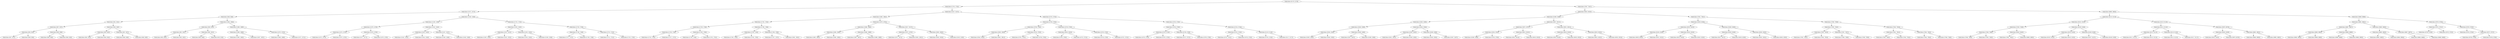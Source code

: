 digraph G{
1416631726 [label="Node{data=[5179, 5179]}"]
1416631726 -> 1461639549
1461639549 [label="Node{data=[1754, 1754]}"]
1461639549 -> 644616263
644616263 [label="Node{data=[1072, 1072]}"]
644616263 -> 1276806935
1276806935 [label="Node{data=[849, 849]}"]
1276806935 -> 403908191
403908191 [label="Node{data=[841, 841]}"]
403908191 -> 963100945
963100945 [label="Node{data=[837, 837]}"]
963100945 -> 2135887954
2135887954 [label="Node{data=[835, 835]}"]
2135887954 -> 1735721619
1735721619 [label="Node{data=[827, 827]}"]
2135887954 -> 1725297148
1725297148 [label="Node{data=[836, 836]}"]
963100945 -> 1631439742
1631439742 [label="Node{data=[839, 839]}"]
1631439742 -> 1727498891
1727498891 [label="Node{data=[838, 838]}"]
1631439742 -> 693730652
693730652 [label="Node{data=[840, 840]}"]
403908191 -> 1615471514
1615471514 [label="Node{data=[845, 845]}"]
1615471514 -> 1872978646
1872978646 [label="Node{data=[843, 843]}"]
1872978646 -> 903487099
903487099 [label="Node{data=[842, 842]}"]
1872978646 -> 1460348417
1460348417 [label="Node{data=[844, 844]}"]
1615471514 -> 1726781833
1726781833 [label="Node{data=[847, 847]}"]
1726781833 -> 305001040
305001040 [label="Node{data=[846, 846]}"]
1726781833 -> 2002853800
2002853800 [label="Node{data=[848, 848]}"]
1276806935 -> 2043937899
2043937899 [label="Node{data=[1064, 1064]}"]
2043937899 -> 2079779337
2079779337 [label="Node{data=[853, 853]}"]
2079779337 -> 104085589
104085589 [label="Node{data=[851, 851]}"]
104085589 -> 2044193636
2044193636 [label="Node{data=[850, 850]}"]
104085589 -> 544825193
544825193 [label="Node{data=[852, 852]}"]
2079779337 -> 1821593549
1821593549 [label="Node{data=[901, 901]}"]
1821593549 -> 1262630042
1262630042 [label="Node{data=[856, 856]}"]
1821593549 -> 227043933
227043933 [label="Node{data=[919, 919]}"]
2043937899 -> 1734405778
1734405778 [label="Node{data=[1068, 1068]}"]
1734405778 -> 301676692
301676692 [label="Node{data=[1066, 1066]}"]
301676692 -> 1271343317
1271343317 [label="Node{data=[1065, 1065]}"]
301676692 -> 97745266
97745266 [label="Node{data=[1067, 1067]}"]
1734405778 -> 1697055524
1697055524 [label="Node{data=[1070, 1070]}"]
1697055524 -> 760260748
760260748 [label="Node{data=[1069, 1069]}"]
1697055524 -> 1604562035
1604562035 [label="Node{data=[1071, 1071]}"]
644616263 -> 1101354524
1101354524 [label="Node{data=[1549, 1549]}"]
1101354524 -> 482755375
482755375 [label="Node{data=[1106, 1106]}"]
482755375 -> 880450803
880450803 [label="Node{data=[1076, 1076]}"]
880450803 -> 1995996731
1995996731 [label="Node{data=[1074, 1074]}"]
1995996731 -> 495371086
495371086 [label="Node{data=[1073, 1073]}"]
1995996731 -> 863450346
863450346 [label="Node{data=[1075, 1075]}"]
880450803 -> 1401600883
1401600883 [label="Node{data=[1078, 1078]}"]
1401600883 -> 1723207327
1723207327 [label="Node{data=[1077, 1077]}"]
1401600883 -> 1300315572
1300315572 [label="Node{data=[1079, 1079]}"]
482755375 -> 1197179018
1197179018 [label="Node{data=[1545, 1545]}"]
1197179018 -> 1099758129
1099758129 [label="Node{data=[1543, 1543]}"]
1099758129 -> 387503721
387503721 [label="Node{data=[1542, 1542]}"]
1099758129 -> 1395668387
1395668387 [label="Node{data=[1544, 1544]}"]
1197179018 -> 1223991455
1223991455 [label="Node{data=[1547, 1547]}"]
1223991455 -> 1846511298
1846511298 [label="Node{data=[1546, 1546]}"]
1223991455 -> 1073065716
1073065716 [label="Node{data=[1548, 1548]}"]
1101354524 -> 1832520068
1832520068 [label="Node{data=[1722, 1722]}"]
1832520068 -> 2604260
2604260 [label="Node{data=[1553, 1553]}"]
2604260 -> 311169972
311169972 [label="Node{data=[1551, 1551]}"]
311169972 -> 1871135
1871135 [label="Node{data=[1550, 1550]}"]
311169972 -> 1029161649
1029161649 [label="Node{data=[1552, 1552]}"]
2604260 -> 11176291
11176291 [label="Node{data=[1555, 1555]}"]
11176291 -> 1917401969
1917401969 [label="Node{data=[1554, 1554]}"]
11176291 -> 374944850
374944850 [label="Node{data=[1556, 1556]}"]
1832520068 -> 353910370
353910370 [label="Node{data=[1750, 1750]}"]
353910370 -> 1093487667
1093487667 [label="Node{data=[1748, 1748]}"]
1093487667 -> 2055501268
2055501268 [label="Node{data=[1747, 1747]}"]
1093487667 -> 631256434
631256434 [label="Node{data=[1749, 1749]}"]
353910370 -> 1906308234
1906308234 [label="Node{data=[1752, 1752]}"]
1906308234 -> 1517843038
1517843038 [label="Node{data=[1751, 1751]}"]
1906308234 -> 59475472
59475472 [label="Node{data=[1753, 1753]}"]
1461639549 -> 665073846
665073846 [label="Node{data=[3107, 3107]}"]
665073846 -> 697414508
697414508 [label="Node{data=[1862, 1862]}"]
697414508 -> 820170370
820170370 [label="Node{data=[1762, 1762]}"]
820170370 -> 1871082888
1871082888 [label="Node{data=[1758, 1758]}"]
1871082888 -> 1767997766
1767997766 [label="Node{data=[1756, 1756]}"]
1767997766 -> 1297044949
1297044949 [label="Node{data=[1755, 1755]}"]
1767997766 -> 1811878944
1811878944 [label="Node{data=[1757, 1757]}"]
1871082888 -> 923338466
923338466 [label="Node{data=[1760, 1760]}"]
923338466 -> 1376242420
1376242420 [label="Node{data=[1759, 1759]}"]
923338466 -> 1708248220
1708248220 [label="Node{data=[1761, 1761]}"]
820170370 -> 1981585938
1981585938 [label="Node{data=[1766, 1766]}"]
1981585938 -> 165526565
165526565 [label="Node{data=[1764, 1764]}"]
165526565 -> 1700894592
1700894592 [label="Node{data=[1763, 1763]}"]
165526565 -> 247399068
247399068 [label="Node{data=[1765, 1765]}"]
1981585938 -> 484558163
484558163 [label="Node{data=[1768, 1768]}"]
484558163 -> 2025422462
2025422462 [label="Node{data=[1767, 1767]}"]
484558163 -> 286075774
286075774 [label="Node{data=[1861, 1861]}"]
697414508 -> 1733324833
1733324833 [label="Node{data=[1870, 1870]}"]
1733324833 -> 1963584197
1963584197 [label="Node{data=[1866, 1866]}"]
1963584197 -> 1181757588
1181757588 [label="Node{data=[1864, 1864]}"]
1181757588 -> 1054778879
1054778879 [label="Node{data=[1863, 1863]}"]
1181757588 -> 1525353341
1525353341 [label="Node{data=[1865, 1865]}"]
1963584197 -> 1611566375
1611566375 [label="Node{data=[1868, 1868]}"]
1611566375 -> 666756386
666756386 [label="Node{data=[1867, 1867]}"]
1611566375 -> 1820806519
1820806519 [label="Node{data=[1869, 1869]}"]
1733324833 -> 1857356665
1857356665 [label="Node{data=[3017, 3017]}"]
1857356665 -> 2059852861
2059852861 [label="Node{data=[1872, 1872]}"]
2059852861 -> 848999090
848999090 [label="Node{data=[1871, 1871]}"]
2059852861 -> 1688255843
1688255843 [label="Node{data=[2631, 2631]}"]
1857356665 -> 583586885
583586885 [label="Node{data=[3082, 3082]}"]
583586885 -> 1856230165
1856230165 [label="Node{data=[3035, 3035]}"]
583586885 -> 164356945
164356945 [label="Node{data=[3100, 3100]}"]
665073846 -> 1759583406
1759583406 [label="Node{data=[4732, 4732]}"]
1759583406 -> 208639755
208639755 [label="Node{data=[3794, 3794]}"]
208639755 -> 2091177704
2091177704 [label="Node{data=[3790, 3790]}"]
2091177704 -> 715354950
715354950 [label="Node{data=[3383, 3383]}"]
715354950 -> 1246174928
1246174928 [label="Node{data=[3344, 3344]}"]
715354950 -> 987766620
987766620 [label="Node{data=[3651, 3651]}"]
2091177704 -> 1613335934
1613335934 [label="Node{data=[3792, 3792]}"]
1613335934 -> 1361181566
1361181566 [label="Node{data=[3791, 3791]}"]
1613335934 -> 593681940
593681940 [label="Node{data=[3793, 3793]}"]
208639755 -> 432156635
432156635 [label="Node{data=[4728, 4728]}"]
432156635 -> 900469728
900469728 [label="Node{data=[3919, 3919]}"]
900469728 -> 1795744800
1795744800 [label="Node{data=[3795, 3795]}"]
900469728 -> 1580139819
1580139819 [label="Node{data=[4722, 4722]}"]
432156635 -> 1453020610
1453020610 [label="Node{data=[4730, 4730]}"]
1453020610 -> 66940898
66940898 [label="Node{data=[4729, 4729]}"]
1453020610 -> 804827737
804827737 [label="Node{data=[4731, 4731]}"]
1759583406 -> 156826832
156826832 [label="Node{data=[4740, 4740]}"]
156826832 -> 90279292
90279292 [label="Node{data=[4736, 4736]}"]
90279292 -> 1837854797
1837854797 [label="Node{data=[4734, 4734]}"]
1837854797 -> 126578143
126578143 [label="Node{data=[4733, 4733]}"]
1837854797 -> 1241231234
1241231234 [label="Node{data=[4735, 4735]}"]
90279292 -> 1090048428
1090048428 [label="Node{data=[4738, 4738]}"]
1090048428 -> 1992808678
1992808678 [label="Node{data=[4737, 4737]}"]
1090048428 -> 712947316
712947316 [label="Node{data=[4739, 4739]}"]
156826832 -> 1055759110
1055759110 [label="Node{data=[4744, 4744]}"]
1055759110 -> 949897414
949897414 [label="Node{data=[4742, 4742]}"]
949897414 -> 1884731355
1884731355 [label="Node{data=[4741, 4741]}"]
949897414 -> 801399475
801399475 [label="Node{data=[4743, 4743]}"]
1055759110 -> 2099509734
2099509734 [label="Node{data=[5116, 5116]}"]
2099509734 -> 934364924
934364924 [label="Node{data=[4745, 4745]}"]
2099509734 -> 1922881470
1922881470 [label="Node{data=[5117, 5117]}"]
1416631726 -> 2118251172
2118251172 [label="Node{data=[7847, 7847]}"]
2118251172 -> 474994755
474994755 [label="Node{data=[6025, 6025]}"]
474994755 -> 569699216
569699216 [label="Node{data=[5298, 5298]}"]
569699216 -> 893516087
893516087 [label="Node{data=[5290, 5290]}"]
893516087 -> 1155856873
1155856873 [label="Node{data=[5286, 5286]}"]
1155856873 -> 646692086
646692086 [label="Node{data=[5284, 5284]}"]
646692086 -> 539323356
539323356 [label="Node{data=[5283, 5283]}"]
646692086 -> 446150318
446150318 [label="Node{data=[5285, 5285]}"]
1155856873 -> 2044673956
2044673956 [label="Node{data=[5288, 5288]}"]
2044673956 -> 38289509
38289509 [label="Node{data=[5287, 5287]}"]
2044673956 -> 163098747
163098747 [label="Node{data=[5289, 5289]}"]
893516087 -> 784155940
784155940 [label="Node{data=[5294, 5294]}"]
784155940 -> 782200136
782200136 [label="Node{data=[5292, 5292]}"]
782200136 -> 1855216534
1855216534 [label="Node{data=[5291, 5291]}"]
782200136 -> 585307479
585307479 [label="Node{data=[5293, 5293]}"]
784155940 -> 1714679882
1714679882 [label="Node{data=[5296, 5296]}"]
1714679882 -> 865285353
865285353 [label="Node{data=[5295, 5295]}"]
1714679882 -> 2140635622
2140635622 [label="Node{data=[5297, 5297]}"]
569699216 -> 1164212974
1164212974 [label="Node{data=[6017, 6017]}"]
1164212974 -> 1017930664
1017930664 [label="Node{data=[5872, 5872]}"]
1017930664 -> 380775592
380775592 [label="Node{data=[5334, 5334]}"]
380775592 -> 1432946473
1432946473 [label="Node{data=[5299, 5299]}"]
380775592 -> 868004960
868004960 [label="Node{data=[5783, 5783]}"]
1017930664 -> 1817321628
1817321628 [label="Node{data=[6015, 6015]}"]
1817321628 -> 1795331794
1795331794 [label="Node{data=[6014, 6014]}"]
1817321628 -> 1984926932
1984926932 [label="Node{data=[6016, 6016]}"]
1164212974 -> 545661385
545661385 [label="Node{data=[6021, 6021]}"]
545661385 -> 1563276165
1563276165 [label="Node{data=[6019, 6019]}"]
1563276165 -> 577116916
577116916 [label="Node{data=[6018, 6018]}"]
1563276165 -> 671466328
671466328 [label="Node{data=[6020, 6020]}"]
545661385 -> 966539256
966539256 [label="Node{data=[6023, 6023]}"]
966539256 -> 161286869
161286869 [label="Node{data=[6022, 6022]}"]
966539256 -> 457048232
457048232 [label="Node{data=[6024, 6024]}"]
474994755 -> 497491860
497491860 [label="Node{data=[7831, 7831]}"]
497491860 -> 1172101167
1172101167 [label="Node{data=[6256, 6256]}"]
1172101167 -> 620145123
620145123 [label="Node{data=[6252, 6252]}"]
620145123 -> 1327945365
1327945365 [label="Node{data=[6184, 6184]}"]
1327945365 -> 1792551770
1792551770 [label="Node{data=[6026, 6026]}"]
1327945365 -> 1239849870
1239849870 [label="Node{data=[6251, 6251]}"]
620145123 -> 1489935072
1489935072 [label="Node{data=[6254, 6254]}"]
1489935072 -> 564489490
564489490 [label="Node{data=[6253, 6253]}"]
1489935072 -> 176951431
176951431 [label="Node{data=[6255, 6255]}"]
1172101167 -> 2009845939
2009845939 [label="Node{data=[6260, 6260]}"]
2009845939 -> 1535003952
1535003952 [label="Node{data=[6258, 6258]}"]
1535003952 -> 1371109040
1371109040 [label="Node{data=[6257, 6257]}"]
1535003952 -> 995843112
995843112 [label="Node{data=[6259, 6259]}"]
2009845939 -> 314330552
314330552 [label="Node{data=[6262, 6262]}"]
314330552 -> 990024978
990024978 [label="Node{data=[6261, 6261]}"]
314330552 -> 563378228
563378228 [label="Node{data=[6263, 6263]}"]
497491860 -> 1078975026
1078975026 [label="Node{data=[7839, 7839]}"]
1078975026 -> 812551694
812551694 [label="Node{data=[7835, 7835]}"]
812551694 -> 527120148
527120148 [label="Node{data=[7833, 7833]}"]
527120148 -> 498907413
498907413 [label="Node{data=[7832, 7832]}"]
527120148 -> 589070042
589070042 [label="Node{data=[7834, 7834]}"]
812551694 -> 1741064777
1741064777 [label="Node{data=[7837, 7837]}"]
1741064777 -> 559137330
559137330 [label="Node{data=[7836, 7836]}"]
1741064777 -> 1499439900
1499439900 [label="Node{data=[7838, 7838]}"]
1078975026 -> 435547203
435547203 [label="Node{data=[7843, 7843]}"]
435547203 -> 1244838390
1244838390 [label="Node{data=[7841, 7841]}"]
1244838390 -> 1976541392
1976541392 [label="Node{data=[7840, 7840]}"]
1244838390 -> 1361885750
1361885750 [label="Node{data=[7842, 7842]}"]
435547203 -> 1728959396
1728959396 [label="Node{data=[7845, 7845]}"]
1728959396 -> 942619578
942619578 [label="Node{data=[7844, 7844]}"]
1728959396 -> 812569935
812569935 [label="Node{data=[7846, 7846]}"]
2118251172 -> 78066814
78066814 [label="Node{data=[9683, 9683]}"]
78066814 -> 230574013
230574013 [label="Node{data=[9110, 9110]}"]
230574013 -> 1275944795
1275944795 [label="Node{data=[9102, 9102]}"]
1275944795 -> 168771384
168771384 [label="Node{data=[7926, 7926]}"]
168771384 -> 934735555
934735555 [label="Node{data=[7849, 7849]}"]
934735555 -> 1221248039
1221248039 [label="Node{data=[7848, 7848]}"]
934735555 -> 1847307746
1847307746 [label="Node{data=[7850, 7850]}"]
168771384 -> 488552934
488552934 [label="Node{data=[8443, 8443]}"]
488552934 -> 492735600
492735600 [label="Node{data=[7961, 7961]}"]
488552934 -> 53184512
53184512 [label="Node{data=[8683, 8683]}"]
1275944795 -> 812400954
812400954 [label="Node{data=[9106, 9106]}"]
812400954 -> 1481973592
1481973592 [label="Node{data=[9104, 9104]}"]
1481973592 -> 822162734
822162734 [label="Node{data=[9103, 9103]}"]
1481973592 -> 1849016454
1849016454 [label="Node{data=[9105, 9105]}"]
812400954 -> 1006774763
1006774763 [label="Node{data=[9108, 9108]}"]
1006774763 -> 1289572076
1289572076 [label="Node{data=[9107, 9107]}"]
1006774763 -> 1959639580
1959639580 [label="Node{data=[9109, 9109]}"]
230574013 -> 884766195
884766195 [label="Node{data=[9118, 9118]}"]
884766195 -> 425480190
425480190 [label="Node{data=[9114, 9114]}"]
425480190 -> 1070651415
1070651415 [label="Node{data=[9112, 9112]}"]
1070651415 -> 651462827
651462827 [label="Node{data=[9111, 9111]}"]
1070651415 -> 1896899183
1896899183 [label="Node{data=[9113, 9113]}"]
425480190 -> 172552204
172552204 [label="Node{data=[9116, 9116]}"]
172552204 -> 862028082
862028082 [label="Node{data=[9115, 9115]}"]
172552204 -> 837994021
837994021 [label="Node{data=[9117, 9117]}"]
884766195 -> 1124325742
1124325742 [label="Node{data=[9679, 9679]}"]
1124325742 -> 243702162
243702162 [label="Node{data=[9428, 9428]}"]
243702162 -> 835842401
835842401 [label="Node{data=[9162, 9162]}"]
243702162 -> 381012624
381012624 [label="Node{data=[9678, 9678]}"]
1124325742 -> 1268820353
1268820353 [label="Node{data=[9681, 9681]}"]
1268820353 -> 1901130606
1901130606 [label="Node{data=[9680, 9680]}"]
1268820353 -> 1328832220
1328832220 [label="Node{data=[9682, 9682]}"]
78066814 -> 2003696864
2003696864 [label="Node{data=[9699, 9699]}"]
2003696864 -> 961523501
961523501 [label="Node{data=[9691, 9691]}"]
961523501 -> 1332928745
1332928745 [label="Node{data=[9687, 9687]}"]
1332928745 -> 576554341
576554341 [label="Node{data=[9685, 9685]}"]
576554341 -> 978319154
978319154 [label="Node{data=[9684, 9684]}"]
576554341 -> 2117931409
2117931409 [label="Node{data=[9686, 9686]}"]
1332928745 -> 638636823
638636823 [label="Node{data=[9689, 9689]}"]
638636823 -> 1755847709
1755847709 [label="Node{data=[9688, 9688]}"]
638636823 -> 765165661
765165661 [label="Node{data=[9690, 9690]}"]
961523501 -> 993836518
993836518 [label="Node{data=[9695, 9695]}"]
993836518 -> 462703101
462703101 [label="Node{data=[9693, 9693]}"]
462703101 -> 871687782
871687782 [label="Node{data=[9692, 9692]}"]
462703101 -> 1109131565
1109131565 [label="Node{data=[9694, 9694]}"]
993836518 -> 479282949
479282949 [label="Node{data=[9697, 9697]}"]
479282949 -> 628305611
628305611 [label="Node{data=[9696, 9696]}"]
479282949 -> 832580565
832580565 [label="Node{data=[9698, 9698]}"]
2003696864 -> 328679845
328679845 [label="Node{data=[9703, 9703]}"]
328679845 -> 86545853
86545853 [label="Node{data=[9701, 9701]}"]
86545853 -> 957478565
957478565 [label="Node{data=[9700, 9700]}"]
86545853 -> 157261009
157261009 [label="Node{data=[9702, 9702]}"]
328679845 -> 552365622
552365622 [label="Node{data=[9705, 9705]}"]
552365622 -> 1638437611
1638437611 [label="Node{data=[9704, 9704]}"]
552365622 -> 1463481509
1463481509 [label="Node{data=[9707, 9707]}"]
1463481509 -> 578175879
578175879 [label="Node{data=[9706, 9706]}"]
1463481509 -> 1638401057
1638401057 [label="Node{data=[9708, 9708]}"]
}